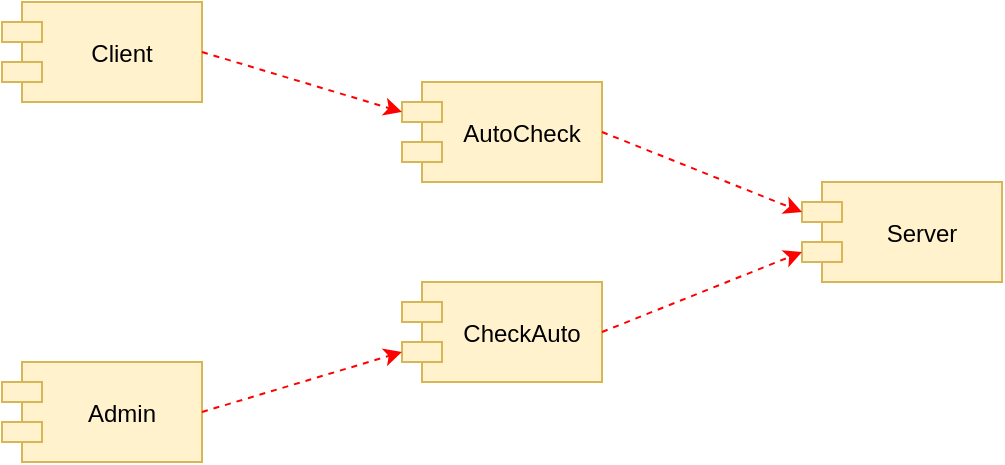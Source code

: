 <mxfile version="13.10.9" type="device" pages="3"><diagram id="MK50_EHIC-LKjxu8Ey-o" name="component"><mxGraphModel dx="868" dy="492" grid="1" gridSize="10" guides="1" tooltips="1" connect="1" arrows="1" fold="1" page="1" pageScale="1" pageWidth="827" pageHeight="1169" math="0" shadow="0"><root><mxCell id="0"/><mxCell id="1" parent="0"/><mxCell id="N4esVMtC-boAhRKSHUFs-1" value="Client" style="shape=module;align=left;spacingLeft=20;align=center;verticalAlign=middle;fillColor=#fff2cc;strokeColor=#d6b656;" parent="1" vertex="1"><mxGeometry x="170" y="170" width="100" height="50" as="geometry"/></mxCell><mxCell id="N4esVMtC-boAhRKSHUFs-3" value="Admin" style="shape=module;align=left;spacingLeft=20;align=center;verticalAlign=middle;fillColor=#fff2cc;strokeColor=#d6b656;" parent="1" vertex="1"><mxGeometry x="170" y="350" width="100" height="50" as="geometry"/></mxCell><mxCell id="N4esVMtC-boAhRKSHUFs-4" value="AutoCheck" style="shape=module;align=left;spacingLeft=20;align=center;verticalAlign=middle;fillColor=#fff2cc;strokeColor=#d6b656;" parent="1" vertex="1"><mxGeometry x="370" y="210" width="100" height="50" as="geometry"/></mxCell><mxCell id="N4esVMtC-boAhRKSHUFs-5" value="CheckAuto" style="shape=module;align=left;spacingLeft=20;align=center;verticalAlign=middle;fillColor=#fff2cc;strokeColor=#d6b656;" parent="1" vertex="1"><mxGeometry x="370" y="310" width="100" height="50" as="geometry"/></mxCell><mxCell id="N4esVMtC-boAhRKSHUFs-7" value="Server" style="shape=module;align=left;spacingLeft=20;align=center;verticalAlign=middle;fillColor=#fff2cc;strokeColor=#d6b656;" parent="1" vertex="1"><mxGeometry x="570" y="260" width="100" height="50" as="geometry"/></mxCell><mxCell id="N4esVMtC-boAhRKSHUFs-8" value="" style="endArrow=classic;html=1;exitX=1;exitY=0.5;exitDx=0;exitDy=0;dashed=1;entryX=0;entryY=0;entryDx=0;entryDy=15;entryPerimeter=0;strokeColor=#FF0000;" parent="1" source="N4esVMtC-boAhRKSHUFs-1" target="N4esVMtC-boAhRKSHUFs-4" edge="1"><mxGeometry width="50" height="50" relative="1" as="geometry"><mxPoint x="390" y="280" as="sourcePoint"/><mxPoint x="440" y="230" as="targetPoint"/></mxGeometry></mxCell><mxCell id="N4esVMtC-boAhRKSHUFs-9" value="" style="endArrow=classic;html=1;exitX=1;exitY=0.5;exitDx=0;exitDy=0;entryX=0;entryY=0;entryDx=0;entryDy=35;entryPerimeter=0;dashed=1;strokeColor=#FF0000;" parent="1" source="N4esVMtC-boAhRKSHUFs-3" target="N4esVMtC-boAhRKSHUFs-5" edge="1"><mxGeometry width="50" height="50" relative="1" as="geometry"><mxPoint x="300" y="360" as="sourcePoint"/><mxPoint x="350" y="310" as="targetPoint"/></mxGeometry></mxCell><mxCell id="N4esVMtC-boAhRKSHUFs-10" value="" style="endArrow=classic;html=1;entryX=0;entryY=0;entryDx=0;entryDy=15;entryPerimeter=0;exitX=1;exitY=0.5;exitDx=0;exitDy=0;dashed=1;strokeColor=#FF0000;" parent="1" source="N4esVMtC-boAhRKSHUFs-4" target="N4esVMtC-boAhRKSHUFs-7" edge="1"><mxGeometry width="50" height="50" relative="1" as="geometry"><mxPoint x="450" y="320" as="sourcePoint"/><mxPoint x="500" y="270" as="targetPoint"/></mxGeometry></mxCell><mxCell id="N4esVMtC-boAhRKSHUFs-11" value="" style="endArrow=classic;html=1;exitX=1;exitY=0.5;exitDx=0;exitDy=0;entryX=0;entryY=0;entryDx=0;entryDy=35;entryPerimeter=0;dashed=1;strokeColor=#FF0000;" parent="1" source="N4esVMtC-boAhRKSHUFs-5" target="N4esVMtC-boAhRKSHUFs-7" edge="1"><mxGeometry width="50" height="50" relative="1" as="geometry"><mxPoint x="450" y="320" as="sourcePoint"/><mxPoint x="500" y="270" as="targetPoint"/></mxGeometry></mxCell></root></mxGraphModel></diagram><diagram id="YO6JrtO_XFubpP6ExsGI" name="comunication"><mxGraphModel dx="1848" dy="579" grid="1" gridSize="10" guides="1" tooltips="1" connect="1" arrows="1" fold="1" page="1" pageScale="1" pageWidth="827" pageHeight="1169" math="0" shadow="0"><root><mxCell id="9bS7nkL-azGNeFXwMK7V-0"/><mxCell id="9bS7nkL-azGNeFXwMK7V-1" parent="9bS7nkL-azGNeFXwMK7V-0"/><mxCell id="9bS7nkL-azGNeFXwMK7V-2" value="Actor" style="shape=umlActor;verticalLabelPosition=bottom;verticalAlign=top;html=1;" vertex="1" parent="9bS7nkL-azGNeFXwMK7V-1"><mxGeometry x="400" y="230" width="30" height="60" as="geometry"/></mxCell><mxCell id="9bS7nkL-azGNeFXwMK7V-3" value="Object" style="html=1;" vertex="1" parent="9bS7nkL-azGNeFXwMK7V-1"><mxGeometry x="590" y="235" width="110" height="50" as="geometry"/></mxCell><mxCell id="9bS7nkL-azGNeFXwMK7V-4" value="" style="line;strokeWidth=1;fillColor=none;align=left;verticalAlign=middle;spacingTop=-1;spacingLeft=3;spacingRight=3;rotatable=0;labelPosition=right;points=[];portConstraint=eastwest;" vertex="1" parent="9bS7nkL-azGNeFXwMK7V-1"><mxGeometry x="430" y="256" width="160" height="8" as="geometry"/></mxCell><mxCell id="9bS7nkL-azGNeFXwMK7V-5" value="1: Message" style="html=1;verticalAlign=bottom;endArrow=block;" edge="1" parent="9bS7nkL-azGNeFXwMK7V-1"><mxGeometry x="-0.2" y="10" width="80" relative="1" as="geometry"><mxPoint x="480" y="250" as="sourcePoint"/><mxPoint x="530" y="250" as="targetPoint"/><mxPoint as="offset"/></mxGeometry></mxCell><mxCell id="9bS7nkL-azGNeFXwMK7V-6" value="Object" style="html=1;" vertex="1" parent="9bS7nkL-azGNeFXwMK7V-1"><mxGeometry x="360" y="420" width="110" height="50" as="geometry"/></mxCell><mxCell id="9bS7nkL-azGNeFXwMK7V-7" value="Object" style="html=1;" vertex="1" parent="9bS7nkL-azGNeFXwMK7V-1"><mxGeometry x="610" y="420" width="110" height="50" as="geometry"/></mxCell><mxCell id="9bS7nkL-azGNeFXwMK7V-8" value="" style="line;strokeWidth=1;fillColor=none;align=left;verticalAlign=middle;spacingTop=-1;spacingLeft=3;spacingRight=3;rotatable=0;labelPosition=right;points=[];portConstraint=eastwest;" vertex="1" parent="9bS7nkL-azGNeFXwMK7V-1"><mxGeometry x="470" y="441" width="140" height="8" as="geometry"/></mxCell><mxCell id="9bS7nkL-azGNeFXwMK7V-9" value="2: Message" style="html=1;verticalAlign=bottom;endArrow=block;" edge="1" parent="9bS7nkL-azGNeFXwMK7V-1"><mxGeometry x="-0.2" y="10" width="80" relative="1" as="geometry"><mxPoint x="515" y="430" as="sourcePoint"/><mxPoint x="565" y="430" as="targetPoint"/><mxPoint as="offset"/></mxGeometry></mxCell><mxCell id="9bS7nkL-azGNeFXwMK7V-10" value="Actor" style="shape=umlActor;verticalLabelPosition=bottom;verticalAlign=top;html=1;" vertex="1" parent="9bS7nkL-azGNeFXwMK7V-1"><mxGeometry x="-260" y="340" width="30" height="60" as="geometry"/></mxCell><mxCell id="9bS7nkL-azGNeFXwMK7V-11" value="Object" style="html=1;" vertex="1" parent="9bS7nkL-azGNeFXwMK7V-1"><mxGeometry x="-70" y="345" width="110" height="50" as="geometry"/></mxCell><mxCell id="9bS7nkL-azGNeFXwMK7V-12" value="" style="line;strokeWidth=1;fillColor=none;align=left;verticalAlign=middle;spacingTop=-1;spacingLeft=3;spacingRight=3;rotatable=0;labelPosition=right;points=[];portConstraint=eastwest;" vertex="1" parent="9bS7nkL-azGNeFXwMK7V-1"><mxGeometry x="-230" y="366" width="160" height="8" as="geometry"/></mxCell><mxCell id="9bS7nkL-azGNeFXwMK7V-13" value="1: Message" style="html=1;verticalAlign=bottom;endArrow=block;" edge="1" parent="9bS7nkL-azGNeFXwMK7V-1"><mxGeometry x="-0.2" y="10" width="80" relative="1" as="geometry"><mxPoint x="-180" y="360" as="sourcePoint"/><mxPoint x="-130" y="360" as="targetPoint"/><mxPoint as="offset"/></mxGeometry></mxCell><mxCell id="9bS7nkL-azGNeFXwMK7V-14" value="Object" style="html=1;" vertex="1" parent="9bS7nkL-azGNeFXwMK7V-1"><mxGeometry x="170" y="345" width="110" height="50" as="geometry"/></mxCell><mxCell id="9bS7nkL-azGNeFXwMK7V-16" value="" style="line;strokeWidth=1;fillColor=none;align=left;verticalAlign=middle;spacingTop=-1;spacingLeft=3;spacingRight=3;rotatable=0;labelPosition=right;points=[];portConstraint=eastwest;" vertex="1" parent="9bS7nkL-azGNeFXwMK7V-1"><mxGeometry x="40" y="366" width="130" height="8" as="geometry"/></mxCell><mxCell id="9bS7nkL-azGNeFXwMK7V-17" value="2: Message" style="html=1;verticalAlign=bottom;endArrow=block;" edge="1" parent="9bS7nkL-azGNeFXwMK7V-1"><mxGeometry x="-0.2" y="10" width="80" relative="1" as="geometry"><mxPoint x="80" y="360" as="sourcePoint"/><mxPoint x="130" y="360" as="targetPoint"/><mxPoint as="offset"/></mxGeometry></mxCell><mxCell id="9bS7nkL-azGNeFXwMK7V-18" value="Client" style="shape=umlActor;verticalLabelPosition=bottom;verticalAlign=top;html=1;" vertex="1" parent="9bS7nkL-azGNeFXwMK7V-1"><mxGeometry x="910" y="990" width="30" height="60" as="geometry"/></mxCell><mxCell id="9bS7nkL-azGNeFXwMK7V-19" value="Admin" style="shape=umlActor;verticalLabelPosition=bottom;verticalAlign=top;html=1;" vertex="1" parent="9bS7nkL-azGNeFXwMK7V-1"><mxGeometry x="-200" y="890" width="30" height="60" as="geometry"/></mxCell><mxCell id="9bS7nkL-azGNeFXwMK7V-20" value="Màn hình chính chứa&lt;br&gt;Extension &lt;br&gt;AutoCheck" style="html=1;fillColor=#dae8fc;strokeColor=#6c8ebf;" vertex="1" parent="9bS7nkL-azGNeFXwMK7V-1"><mxGeometry x="650" y="900" width="140" height="80" as="geometry"/></mxCell><mxCell id="9bS7nkL-azGNeFXwMK7V-21" value="Server" style="html=1;fillColor=#ffe6cc;strokeColor=#d79b00;" vertex="1" parent="9bS7nkL-azGNeFXwMK7V-1"><mxGeometry x="413" y="1030" width="110" height="50" as="geometry"/></mxCell><mxCell id="9bS7nkL-azGNeFXwMK7V-22" value="Màn hình chính chứa &lt;br&gt;Extension &lt;br&gt;CheckAuto" style="html=1;fillColor=#dae8fc;strokeColor=#6c8ebf;" vertex="1" parent="9bS7nkL-azGNeFXwMK7V-1"><mxGeometry x="-60" y="1030" width="130" height="70" as="geometry"/></mxCell><mxCell id="9bS7nkL-azGNeFXwMK7V-23" value="Màn hình chính chứa &lt;br&gt;kết quả&amp;nbsp;" style="html=1;fillColor=#d5e8d4;strokeColor=#82b366;" vertex="1" parent="9bS7nkL-azGNeFXwMK7V-1"><mxGeometry x="150" y="900" width="130" height="70" as="geometry"/></mxCell><mxCell id="9bS7nkL-azGNeFXwMK7V-25" value="" style="line;strokeWidth=1;fillColor=none;align=left;verticalAlign=middle;spacingTop=-1;spacingLeft=3;spacingRight=3;rotatable=0;labelPosition=right;points=[];portConstraint=eastwest;" vertex="1" parent="9bS7nkL-azGNeFXwMK7V-1"><mxGeometry x="-170" y="920" width="320" height="8" as="geometry"/></mxCell><mxCell id="9bS7nkL-azGNeFXwMK7V-30" value="" style="endArrow=none;html=1;exitX=0;exitY=0.25;exitDx=0;exitDy=0;entryX=0.006;entryY=0.901;entryDx=0;entryDy=0;entryPerimeter=0;" edge="1" parent="9bS7nkL-azGNeFXwMK7V-1" source="9bS7nkL-azGNeFXwMK7V-22" target="9bS7nkL-azGNeFXwMK7V-25"><mxGeometry width="50" height="50" relative="1" as="geometry"><mxPoint x="-40" y="970" as="sourcePoint"/><mxPoint x="10" y="920" as="targetPoint"/></mxGeometry></mxCell><mxCell id="9bS7nkL-azGNeFXwMK7V-31" value="" style="endArrow=none;html=1;entryX=0;entryY=0.5;entryDx=0;entryDy=0;" edge="1" parent="9bS7nkL-azGNeFXwMK7V-1" target="9bS7nkL-azGNeFXwMK7V-21"><mxGeometry width="50" height="50" relative="1" as="geometry"><mxPoint x="70" y="1055" as="sourcePoint"/><mxPoint x="410" y="1035" as="targetPoint"/></mxGeometry></mxCell><mxCell id="9bS7nkL-azGNeFXwMK7V-32" value="3: click vào nút load" style="html=1;verticalAlign=bottom;endArrow=block;" edge="1" parent="9bS7nkL-azGNeFXwMK7V-1"><mxGeometry x="1" y="28" width="80" relative="1" as="geometry"><mxPoint x="-110" y="980" as="sourcePoint"/><mxPoint x="-70" y="1020" as="targetPoint"/><mxPoint as="offset"/></mxGeometry></mxCell><mxCell id="9bS7nkL-azGNeFXwMK7V-33" value="6: trả kết quả" style="html=1;verticalAlign=bottom;endArrow=block;" edge="1" parent="9bS7nkL-azGNeFXwMK7V-1"><mxGeometry x="-0.25" y="-20" width="80" relative="1" as="geometry"><mxPoint x="20" y="910" as="sourcePoint"/><mxPoint x="-60" y="910" as="targetPoint"/><mxPoint x="1" as="offset"/></mxGeometry></mxCell><mxCell id="9bS7nkL-azGNeFXwMK7V-34" value="4: gửi yêu cầu lên server" style="html=1;verticalAlign=bottom;endArrow=block;" edge="1" parent="9bS7nkL-azGNeFXwMK7V-1"><mxGeometry x="0.111" y="10" width="80" relative="1" as="geometry"><mxPoint x="210" y="1040" as="sourcePoint"/><mxPoint x="300" y="1040" as="targetPoint"/><mxPoint as="offset"/></mxGeometry></mxCell><mxCell id="9bS7nkL-azGNeFXwMK7V-35" value="" style="endArrow=none;html=1;exitX=1;exitY=0.5;exitDx=0;exitDy=0;" edge="1" parent="9bS7nkL-azGNeFXwMK7V-1" source="9bS7nkL-azGNeFXwMK7V-20" target="9bS7nkL-azGNeFXwMK7V-18"><mxGeometry width="50" height="50" relative="1" as="geometry"><mxPoint x="800" y="980" as="sourcePoint"/><mxPoint x="850" y="930" as="targetPoint"/></mxGeometry></mxCell><mxCell id="9bS7nkL-azGNeFXwMK7V-37" value="1: nhập dữ liệu vào extension" style="html=1;verticalAlign=bottom;endArrow=block;" edge="1" parent="9bS7nkL-azGNeFXwMK7V-1"><mxGeometry x="-0.8" y="-31" width="80" relative="1" as="geometry"><mxPoint x="880" y="980" as="sourcePoint"/><mxPoint x="827" y="950" as="targetPoint"/><mxPoint as="offset"/></mxGeometry></mxCell><mxCell id="9bS7nkL-azGNeFXwMK7V-38" value="" style="endArrow=none;html=1;exitX=1;exitY=0.25;exitDx=0;exitDy=0;" edge="1" parent="9bS7nkL-azGNeFXwMK7V-1" source="9bS7nkL-azGNeFXwMK7V-21"><mxGeometry width="50" height="50" relative="1" as="geometry"><mxPoint x="600" y="1000" as="sourcePoint"/><mxPoint x="650" y="950" as="targetPoint"/></mxGeometry></mxCell><mxCell id="9bS7nkL-azGNeFXwMK7V-39" value="2: gửi và lưu dữ liệu vào server" style="html=1;verticalAlign=bottom;endArrow=block;" edge="1" parent="9bS7nkL-azGNeFXwMK7V-1"><mxGeometry x="0.154" y="-28" width="80" relative="1" as="geometry"><mxPoint x="610" y="960" as="sourcePoint"/><mxPoint x="550" y="1000" as="targetPoint"/><mxPoint as="offset"/></mxGeometry></mxCell><mxCell id="9bS7nkL-azGNeFXwMK7V-40" value="5: dữ liệu trả về màn hình kết quả&amp;nbsp;" style="html=1;verticalAlign=bottom;endArrow=block;" edge="1" parent="9bS7nkL-azGNeFXwMK7V-1"><mxGeometry x="-1" y="-16" width="80" relative="1" as="geometry"><mxPoint x="407" y="1000" as="sourcePoint"/><mxPoint x="360" y="970" as="targetPoint"/><mxPoint x="4" y="3" as="offset"/></mxGeometry></mxCell><mxCell id="9bS7nkL-azGNeFXwMK7V-41" value="" style="endArrow=none;html=1;entryX=0.25;entryY=0;entryDx=0;entryDy=0;exitX=1;exitY=0.5;exitDx=0;exitDy=0;" edge="1" parent="9bS7nkL-azGNeFXwMK7V-1" source="9bS7nkL-azGNeFXwMK7V-23" target="9bS7nkL-azGNeFXwMK7V-21"><mxGeometry width="50" height="50" relative="1" as="geometry"><mxPoint x="250" y="980" as="sourcePoint"/><mxPoint x="300" y="930" as="targetPoint"/></mxGeometry></mxCell></root></mxGraphModel></diagram><diagram id="HRNJWxPmQ49gaINYy8i6" name="class"><mxGraphModel dx="1736" dy="984" grid="1" gridSize="10" guides="1" tooltips="1" connect="1" arrows="1" fold="1" page="1" pageScale="1" pageWidth="827" pageHeight="1169" math="0" shadow="0"><root><mxCell id="BM9dJ-BABiistfWbPe1k-0"/><mxCell id="BM9dJ-BABiistfWbPe1k-1" parent="BM9dJ-BABiistfWbPe1k-0"/><mxCell id="BM9dJ-BABiistfWbPe1k-2" value="Bank" style="swimlane;fontStyle=1;align=center;verticalAlign=top;childLayout=stackLayout;horizontal=1;startSize=26;horizontalStack=0;resizeParent=1;resizeParentMax=0;resizeLast=0;collapsible=1;marginBottom=0;fillColor=#fff2cc;strokeColor=#d6b656;" vertex="1" parent="BM9dJ-BABiistfWbPe1k-1"><mxGeometry x="80" y="110" width="160" height="86" as="geometry"/></mxCell><mxCell id="BM9dJ-BABiistfWbPe1k-3" value="+ BankId: char&#10;+ Location: char" style="text;strokeColor=#d6b656;fillColor=#fff2cc;align=left;verticalAlign=top;spacingLeft=4;spacingRight=4;overflow=hidden;rotatable=0;points=[[0,0.5],[1,0.5]];portConstraint=eastwest;" vertex="1" parent="BM9dJ-BABiistfWbPe1k-2"><mxGeometry y="26" width="160" height="34" as="geometry"/></mxCell><mxCell id="BM9dJ-BABiistfWbPe1k-5" value="+ Manages()" style="text;strokeColor=#d6b656;fillColor=#fff2cc;align=left;verticalAlign=top;spacingLeft=4;spacingRight=4;overflow=hidden;rotatable=0;points=[[0,0.5],[1,0.5]];portConstraint=eastwest;" vertex="1" parent="BM9dJ-BABiistfWbPe1k-2"><mxGeometry y="60" width="160" height="26" as="geometry"/></mxCell><mxCell id="BM9dJ-BABiistfWbPe1k-6" value="Debit Card" style="swimlane;fontStyle=1;align=center;verticalAlign=top;childLayout=stackLayout;horizontal=1;startSize=26;horizontalStack=0;resizeParent=1;resizeParentMax=0;resizeLast=0;collapsible=1;marginBottom=0;fillColor=#fff2cc;strokeColor=#d6b656;" vertex="1" parent="BM9dJ-BABiistfWbPe1k-1"><mxGeometry x="80" y="390" width="160" height="86" as="geometry"/></mxCell><mxCell id="BM9dJ-BABiistfWbPe1k-7" value="+ Card No: char&#10;+ Owend By: char" style="text;strokeColor=#d6b656;fillColor=#fff2cc;align=left;verticalAlign=top;spacingLeft=4;spacingRight=4;overflow=hidden;rotatable=0;points=[[0,0.5],[1,0.5]];portConstraint=eastwest;" vertex="1" parent="BM9dJ-BABiistfWbPe1k-6"><mxGeometry y="26" width="160" height="34" as="geometry"/></mxCell><mxCell id="BM9dJ-BABiistfWbPe1k-8" value="+ Access()" style="text;strokeColor=#d6b656;fillColor=#fff2cc;align=left;verticalAlign=top;spacingLeft=4;spacingRight=4;overflow=hidden;rotatable=0;points=[[0,0.5],[1,0.5]];portConstraint=eastwest;" vertex="1" parent="BM9dJ-BABiistfWbPe1k-6"><mxGeometry y="60" width="160" height="26" as="geometry"/></mxCell><mxCell id="BM9dJ-BABiistfWbPe1k-9" value="Customer" style="swimlane;fontStyle=1;align=center;verticalAlign=top;childLayout=stackLayout;horizontal=1;startSize=26;horizontalStack=0;resizeParent=1;resizeParentMax=0;resizeLast=0;collapsible=1;marginBottom=0;fillColor=#fff2cc;strokeColor=#d6b656;" vertex="1" parent="BM9dJ-BABiistfWbPe1k-1"><mxGeometry x="450" y="220" width="160" height="106" as="geometry"/></mxCell><mxCell id="BM9dJ-BABiistfWbPe1k-10" value="+ Id: char&#10;+ Name: char&#10;+ Address:char" style="text;strokeColor=#d6b656;fillColor=#fff2cc;align=left;verticalAlign=top;spacingLeft=4;spacingRight=4;overflow=hidden;rotatable=0;points=[[0,0.5],[1,0.5]];portConstraint=eastwest;" vertex="1" parent="BM9dJ-BABiistfWbPe1k-9"><mxGeometry y="26" width="160" height="54" as="geometry"/></mxCell><mxCell id="BM9dJ-BABiistfWbPe1k-11" value="" style="text;strokeColor=#d6b656;fillColor=#fff2cc;align=left;verticalAlign=top;spacingLeft=4;spacingRight=4;overflow=hidden;rotatable=0;points=[[0,0.5],[1,0.5]];portConstraint=eastwest;" vertex="1" parent="BM9dJ-BABiistfWbPe1k-9"><mxGeometry y="80" width="160" height="26" as="geometry"/></mxCell><mxCell id="BM9dJ-BABiistfWbPe1k-12" value="Account" style="swimlane;fontStyle=1;align=center;verticalAlign=top;childLayout=stackLayout;horizontal=1;startSize=26;horizontalStack=0;resizeParent=1;resizeParentMax=0;resizeLast=0;collapsible=1;marginBottom=0;fillColor=#fff2cc;strokeColor=#d6b656;" vertex="1" parent="BM9dJ-BABiistfWbPe1k-1"><mxGeometry x="450" y="400" width="160" height="120" as="geometry"/></mxCell><mxCell id="BM9dJ-BABiistfWbPe1k-13" value="+ Type: char&#10;+ Owend By: char&#10;+ Brandlocation: char" style="text;strokeColor=#d6b656;fillColor=#fff2cc;align=left;verticalAlign=top;spacingLeft=4;spacingRight=4;overflow=hidden;rotatable=0;points=[[0,0.5],[1,0.5]];portConstraint=eastwest;" vertex="1" parent="BM9dJ-BABiistfWbPe1k-12"><mxGeometry y="26" width="160" height="54" as="geometry"/></mxCell><mxCell id="BM9dJ-BABiistfWbPe1k-14" value="+ Withdraw()&#10;+ DepositCash()" style="text;strokeColor=#d6b656;fillColor=#fff2cc;align=left;verticalAlign=top;spacingLeft=4;spacingRight=4;overflow=hidden;rotatable=0;points=[[0,0.5],[1,0.5]];portConstraint=eastwest;" vertex="1" parent="BM9dJ-BABiistfWbPe1k-12"><mxGeometry y="80" width="160" height="40" as="geometry"/></mxCell><mxCell id="BM9dJ-BABiistfWbPe1k-16" value="Current Acccount" style="swimlane;fontStyle=1;align=center;verticalAlign=top;childLayout=stackLayout;horizontal=1;startSize=26;horizontalStack=0;resizeParent=1;resizeParentMax=0;resizeLast=0;collapsible=1;marginBottom=0;fillColor=#fff2cc;strokeColor=#d6b656;" vertex="1" parent="BM9dJ-BABiistfWbPe1k-1"><mxGeometry x="334" y="610" width="160" height="86" as="geometry"/></mxCell><mxCell id="BM9dJ-BABiistfWbPe1k-17" value="+ Acc No: char&#10;+ Balance: float" style="text;strokeColor=#d6b656;fillColor=#fff2cc;align=left;verticalAlign=top;spacingLeft=4;spacingRight=4;overflow=hidden;rotatable=0;points=[[0,0.5],[1,0.5]];portConstraint=eastwest;" vertex="1" parent="BM9dJ-BABiistfWbPe1k-16"><mxGeometry y="26" width="160" height="34" as="geometry"/></mxCell><mxCell id="BM9dJ-BABiistfWbPe1k-18" value="" style="text;strokeColor=#d6b656;fillColor=#fff2cc;align=left;verticalAlign=top;spacingLeft=4;spacingRight=4;overflow=hidden;rotatable=0;points=[[0,0.5],[1,0.5]];portConstraint=eastwest;" vertex="1" parent="BM9dJ-BABiistfWbPe1k-16"><mxGeometry y="60" width="160" height="26" as="geometry"/></mxCell><mxCell id="BM9dJ-BABiistfWbPe1k-19" value="Saving Account" style="swimlane;fontStyle=1;align=center;verticalAlign=top;childLayout=stackLayout;horizontal=1;startSize=26;horizontalStack=0;resizeParent=1;resizeParentMax=0;resizeLast=0;collapsible=1;marginBottom=0;fillColor=#fff2cc;strokeColor=#d6b656;" vertex="1" parent="BM9dJ-BABiistfWbPe1k-1"><mxGeometry x="540" y="610" width="160" height="86" as="geometry"/></mxCell><mxCell id="BM9dJ-BABiistfWbPe1k-20" value="+ Acc No: char&#10;+ Balance: float" style="text;strokeColor=#d6b656;fillColor=#fff2cc;align=left;verticalAlign=top;spacingLeft=4;spacingRight=4;overflow=hidden;rotatable=0;points=[[0,0.5],[1,0.5]];portConstraint=eastwest;" vertex="1" parent="BM9dJ-BABiistfWbPe1k-19"><mxGeometry y="26" width="160" height="34" as="geometry"/></mxCell><mxCell id="BM9dJ-BABiistfWbPe1k-21" value="" style="text;strokeColor=#d6b656;fillColor=#fff2cc;align=left;verticalAlign=top;spacingLeft=4;spacingRight=4;overflow=hidden;rotatable=0;points=[[0,0.5],[1,0.5]];portConstraint=eastwest;" vertex="1" parent="BM9dJ-BABiistfWbPe1k-19"><mxGeometry y="60" width="160" height="26" as="geometry"/></mxCell><mxCell id="BM9dJ-BABiistfWbPe1k-23" value="ATM info" style="swimlane;fontStyle=1;align=center;verticalAlign=top;childLayout=stackLayout;horizontal=1;startSize=26;horizontalStack=0;resizeParent=1;resizeParentMax=0;resizeLast=0;collapsible=1;marginBottom=0;fillColor=#fff2cc;strokeColor=#d6b656;" vertex="1" parent="BM9dJ-BABiistfWbPe1k-1"><mxGeometry x="1030" y="110" width="160" height="86" as="geometry"/></mxCell><mxCell id="BM9dJ-BABiistfWbPe1k-24" value="+ Location: char" style="text;strokeColor=#d6b656;fillColor=#fff2cc;align=left;verticalAlign=top;spacingLeft=4;spacingRight=4;overflow=hidden;rotatable=0;points=[[0,0.5],[1,0.5]];portConstraint=eastwest;" vertex="1" parent="BM9dJ-BABiistfWbPe1k-23"><mxGeometry y="26" width="160" height="34" as="geometry"/></mxCell><mxCell id="BM9dJ-BABiistfWbPe1k-25" value="+ Trancation()" style="text;strokeColor=#d6b656;fillColor=#fff2cc;align=left;verticalAlign=top;spacingLeft=4;spacingRight=4;overflow=hidden;rotatable=0;points=[[0,0.5],[1,0.5]];portConstraint=eastwest;" vertex="1" parent="BM9dJ-BABiistfWbPe1k-23"><mxGeometry y="60" width="160" height="26" as="geometry"/></mxCell><mxCell id="BM9dJ-BABiistfWbPe1k-26" value="ATM trancation" style="swimlane;fontStyle=1;align=center;verticalAlign=top;childLayout=stackLayout;horizontal=1;startSize=26;horizontalStack=0;resizeParent=1;resizeParentMax=0;resizeLast=0;collapsible=1;marginBottom=0;fillColor=#fff2cc;strokeColor=#d6b656;" vertex="1" parent="BM9dJ-BABiistfWbPe1k-1"><mxGeometry x="1150" y="320" width="160" height="106" as="geometry"/></mxCell><mxCell id="BM9dJ-BABiistfWbPe1k-27" value="+ Trancation Id: char&#10;+ Date: date&#10;+ Account: Interger" style="text;strokeColor=#d6b656;fillColor=#fff2cc;align=left;verticalAlign=top;spacingLeft=4;spacingRight=4;overflow=hidden;rotatable=0;points=[[0,0.5],[1,0.5]];portConstraint=eastwest;" vertex="1" parent="BM9dJ-BABiistfWbPe1k-26"><mxGeometry y="26" width="160" height="54" as="geometry"/></mxCell><mxCell id="BM9dJ-BABiistfWbPe1k-28" value="+ Modify()" style="text;strokeColor=#d6b656;fillColor=#fff2cc;align=left;verticalAlign=top;spacingLeft=4;spacingRight=4;overflow=hidden;rotatable=0;points=[[0,0.5],[1,0.5]];portConstraint=eastwest;" vertex="1" parent="BM9dJ-BABiistfWbPe1k-26"><mxGeometry y="80" width="160" height="26" as="geometry"/></mxCell><mxCell id="BM9dJ-BABiistfWbPe1k-32" value="Withdraw trancation" style="swimlane;fontStyle=1;align=center;verticalAlign=top;childLayout=stackLayout;horizontal=1;startSize=26;horizontalStack=0;resizeParent=1;resizeParentMax=0;resizeLast=0;collapsible=1;marginBottom=0;fillColor=#fff2cc;strokeColor=#d6b656;" vertex="1" parent="BM9dJ-BABiistfWbPe1k-1"><mxGeometry x="850" y="532" width="160" height="106" as="geometry"/></mxCell><mxCell id="BM9dJ-BABiistfWbPe1k-33" value="&#10;+ Account: Interger" style="text;strokeColor=#d6b656;fillColor=#fff2cc;align=left;verticalAlign=top;spacingLeft=4;spacingRight=4;overflow=hidden;rotatable=0;points=[[0,0.5],[1,0.5]];portConstraint=eastwest;" vertex="1" parent="BM9dJ-BABiistfWbPe1k-32"><mxGeometry y="26" width="160" height="54" as="geometry"/></mxCell><mxCell id="BM9dJ-BABiistfWbPe1k-34" value="+ withdrawMoney()" style="text;strokeColor=#d6b656;fillColor=#fff2cc;align=left;verticalAlign=top;spacingLeft=4;spacingRight=4;overflow=hidden;rotatable=0;points=[[0,0.5],[1,0.5]];portConstraint=eastwest;" vertex="1" parent="BM9dJ-BABiistfWbPe1k-32"><mxGeometry y="80" width="160" height="26" as="geometry"/></mxCell><mxCell id="BM9dJ-BABiistfWbPe1k-36" value="Tranfer Money" style="swimlane;fontStyle=1;align=center;verticalAlign=top;childLayout=stackLayout;horizontal=1;startSize=26;horizontalStack=0;resizeParent=1;resizeParentMax=0;resizeLast=0;collapsible=1;marginBottom=0;fillColor=#fff2cc;strokeColor=#d6b656;" vertex="1" parent="BM9dJ-BABiistfWbPe1k-1"><mxGeometry x="1050" y="532" width="160" height="106" as="geometry"/></mxCell><mxCell id="BM9dJ-BABiistfWbPe1k-37" value="+ Account: Interger&#10;+ Acc No: char" style="text;strokeColor=#d6b656;fillColor=#fff2cc;align=left;verticalAlign=top;spacingLeft=4;spacingRight=4;overflow=hidden;rotatable=0;points=[[0,0.5],[1,0.5]];portConstraint=eastwest;" vertex="1" parent="BM9dJ-BABiistfWbPe1k-36"><mxGeometry y="26" width="160" height="54" as="geometry"/></mxCell><mxCell id="BM9dJ-BABiistfWbPe1k-38" value="+ tranderAccount()" style="text;strokeColor=#d6b656;fillColor=#fff2cc;align=left;verticalAlign=top;spacingLeft=4;spacingRight=4;overflow=hidden;rotatable=0;points=[[0,0.5],[1,0.5]];portConstraint=eastwest;" vertex="1" parent="BM9dJ-BABiistfWbPe1k-36"><mxGeometry y="80" width="160" height="26" as="geometry"/></mxCell><mxCell id="BM9dJ-BABiistfWbPe1k-39" value="Chage Pin" style="swimlane;fontStyle=1;align=center;verticalAlign=top;childLayout=stackLayout;horizontal=1;startSize=26;horizontalStack=0;resizeParent=1;resizeParentMax=0;resizeLast=0;collapsible=1;marginBottom=0;fillColor=#fff2cc;strokeColor=#d6b656;" vertex="1" parent="BM9dJ-BABiistfWbPe1k-1"><mxGeometry x="1241" y="532" width="160" height="106" as="geometry"/></mxCell><mxCell id="BM9dJ-BABiistfWbPe1k-40" value="+ Old Pin: interger&#10;+ New Pin: interger" style="text;strokeColor=#d6b656;fillColor=#fff2cc;align=left;verticalAlign=top;spacingLeft=4;spacingRight=4;overflow=hidden;rotatable=0;points=[[0,0.5],[1,0.5]];portConstraint=eastwest;" vertex="1" parent="BM9dJ-BABiistfWbPe1k-39"><mxGeometry y="26" width="160" height="54" as="geometry"/></mxCell><mxCell id="BM9dJ-BABiistfWbPe1k-41" value="+ ChangePin()" style="text;strokeColor=#d6b656;fillColor=#fff2cc;align=left;verticalAlign=top;spacingLeft=4;spacingRight=4;overflow=hidden;rotatable=0;points=[[0,0.5],[1,0.5]];portConstraint=eastwest;" vertex="1" parent="BM9dJ-BABiistfWbPe1k-39"><mxGeometry y="80" width="160" height="26" as="geometry"/></mxCell><mxCell id="BM9dJ-BABiistfWbPe1k-42" value="Check Balance" style="swimlane;fontStyle=1;align=center;verticalAlign=top;childLayout=stackLayout;horizontal=1;startSize=26;horizontalStack=0;resizeParent=1;resizeParentMax=0;resizeLast=0;collapsible=1;marginBottom=0;fillColor=#fff2cc;strokeColor=#d6b656;" vertex="1" parent="BM9dJ-BABiistfWbPe1k-1"><mxGeometry x="1430" y="532" width="160" height="106" as="geometry"/></mxCell><mxCell id="BM9dJ-BABiistfWbPe1k-43" value="+query: char" style="text;strokeColor=#d6b656;fillColor=#fff2cc;align=left;verticalAlign=top;spacingLeft=4;spacingRight=4;overflow=hidden;rotatable=0;points=[[0,0.5],[1,0.5]];portConstraint=eastwest;" vertex="1" parent="BM9dJ-BABiistfWbPe1k-42"><mxGeometry y="26" width="160" height="54" as="geometry"/></mxCell><mxCell id="BM9dJ-BABiistfWbPe1k-44" value="+queryProcessing()" style="text;strokeColor=#d6b656;fillColor=#fff2cc;align=left;verticalAlign=top;spacingLeft=4;spacingRight=4;overflow=hidden;rotatable=0;points=[[0,0.5],[1,0.5]];portConstraint=eastwest;" vertex="1" parent="BM9dJ-BABiistfWbPe1k-42"><mxGeometry y="80" width="160" height="26" as="geometry"/></mxCell><mxCell id="BM9dJ-BABiistfWbPe1k-45" value="" style="endArrow=block;html=1;exitX=0.5;exitY=0;exitDx=0;exitDy=0;entryX=0.174;entryY=0.966;entryDx=0;entryDy=0;entryPerimeter=0;endFill=0;strokeColor=#FF3333;" edge="1" parent="BM9dJ-BABiistfWbPe1k-1" source="BM9dJ-BABiistfWbPe1k-32" target="BM9dJ-BABiistfWbPe1k-28"><mxGeometry width="50" height="50" relative="1" as="geometry"><mxPoint x="820" y="360" as="sourcePoint"/><mxPoint x="870" y="310" as="targetPoint"/></mxGeometry></mxCell><mxCell id="BM9dJ-BABiistfWbPe1k-46" value="" style="endArrow=block;html=1;exitX=0.463;exitY=0.009;exitDx=0;exitDy=0;entryX=0.438;entryY=1;entryDx=0;entryDy=0;entryPerimeter=0;endFill=0;exitPerimeter=0;strokeColor=#FF3333;" edge="1" parent="BM9dJ-BABiistfWbPe1k-1" source="BM9dJ-BABiistfWbPe1k-36" target="BM9dJ-BABiistfWbPe1k-28"><mxGeometry width="50" height="50" relative="1" as="geometry"><mxPoint x="940" y="542" as="sourcePoint"/><mxPoint x="1178" y="408.99" as="targetPoint"/></mxGeometry></mxCell><mxCell id="BM9dJ-BABiistfWbPe1k-47" value="" style="endArrow=block;html=1;exitX=0.5;exitY=0;exitDx=0;exitDy=0;entryX=0.5;entryY=1;entryDx=0;entryDy=0;endFill=0;strokeWidth=1;jumpSize=6;strokeColor=#FF3333;" edge="1" parent="BM9dJ-BABiistfWbPe1k-1" source="BM9dJ-BABiistfWbPe1k-39" target="BM9dJ-BABiistfWbPe1k-26"><mxGeometry width="50" height="50" relative="1" as="geometry"><mxPoint x="950" y="552" as="sourcePoint"/><mxPoint x="1188" y="418.99" as="targetPoint"/></mxGeometry></mxCell><mxCell id="BM9dJ-BABiistfWbPe1k-48" value="" style="endArrow=block;html=1;exitX=0.25;exitY=0;exitDx=0;exitDy=0;entryX=0.75;entryY=1;entryDx=0;entryDy=0;endFill=0;strokeColor=#FF3333;" edge="1" parent="BM9dJ-BABiistfWbPe1k-1" source="BM9dJ-BABiistfWbPe1k-42" target="BM9dJ-BABiistfWbPe1k-26"><mxGeometry width="50" height="50" relative="1" as="geometry"><mxPoint x="1362" y="532" as="sourcePoint"/><mxPoint x="1241" y="396" as="targetPoint"/></mxGeometry></mxCell><mxCell id="BM9dJ-BABiistfWbPe1k-49" value="" style="endArrow=none;html=1;strokeColor=#FF3333;strokeWidth=1;entryX=0.5;entryY=1;entryDx=0;entryDy=0;exitX=0.5;exitY=0;exitDx=0;exitDy=0;" edge="1" parent="BM9dJ-BABiistfWbPe1k-1" source="BM9dJ-BABiistfWbPe1k-26" target="BM9dJ-BABiistfWbPe1k-23"><mxGeometry width="50" height="50" relative="1" as="geometry"><mxPoint x="1130" y="298" as="sourcePoint"/><mxPoint x="1180" y="248" as="targetPoint"/></mxGeometry></mxCell><mxCell id="BM9dJ-BABiistfWbPe1k-52" value="" style="endArrow=none;html=1;strokeColor=#FF3333;strokeWidth=1;exitX=1;exitY=0.5;exitDx=0;exitDy=0;entryX=0;entryY=0.5;entryDx=0;entryDy=0;" edge="1" parent="BM9dJ-BABiistfWbPe1k-1" source="BM9dJ-BABiistfWbPe1k-3" target="BM9dJ-BABiistfWbPe1k-24"><mxGeometry width="50" height="50" relative="1" as="geometry"><mxPoint x="620" y="270" as="sourcePoint"/><mxPoint x="670" y="220" as="targetPoint"/></mxGeometry></mxCell><mxCell id="BM9dJ-BABiistfWbPe1k-53" value="" style="endArrow=none;html=1;strokeColor=#FF3333;strokeWidth=1;entryX=1;entryY=0.75;entryDx=0;entryDy=0;exitX=0;exitY=0.5;exitDx=0;exitDy=0;" edge="1" parent="BM9dJ-BABiistfWbPe1k-1" source="BM9dJ-BABiistfWbPe1k-10" target="BM9dJ-BABiistfWbPe1k-2"><mxGeometry width="50" height="50" relative="1" as="geometry"><mxPoint x="620" y="270" as="sourcePoint"/><mxPoint x="670" y="220" as="targetPoint"/></mxGeometry></mxCell><mxCell id="BM9dJ-BABiistfWbPe1k-54" value="" style="endArrow=none;html=1;strokeColor=#FF3333;strokeWidth=1;entryX=0.5;entryY=0;entryDx=0;entryDy=0;exitX=0.512;exitY=1.124;exitDx=0;exitDy=0;exitPerimeter=0;" edge="1" parent="BM9dJ-BABiistfWbPe1k-1" source="BM9dJ-BABiistfWbPe1k-11" target="BM9dJ-BABiistfWbPe1k-12"><mxGeometry width="50" height="50" relative="1" as="geometry"><mxPoint x="620" y="270" as="sourcePoint"/><mxPoint x="670" y="220" as="targetPoint"/></mxGeometry></mxCell><mxCell id="BM9dJ-BABiistfWbPe1k-55" value="" style="endArrow=none;html=1;strokeColor=#FF3333;strokeWidth=1;entryX=-0.017;entryY=0.997;entryDx=0;entryDy=0;entryPerimeter=0;exitX=1;exitY=0.5;exitDx=0;exitDy=0;" edge="1" parent="BM9dJ-BABiistfWbPe1k-1" source="BM9dJ-BABiistfWbPe1k-6" target="BM9dJ-BABiistfWbPe1k-10"><mxGeometry width="50" height="50" relative="1" as="geometry"><mxPoint x="620" y="270" as="sourcePoint"/><mxPoint x="670" y="220" as="targetPoint"/></mxGeometry></mxCell><mxCell id="BM9dJ-BABiistfWbPe1k-56" value="" style="endArrow=none;html=1;strokeColor=#FF3333;strokeWidth=1;exitX=1;exitY=0.5;exitDx=0;exitDy=0;entryX=0;entryY=0.5;entryDx=0;entryDy=0;" edge="1" parent="BM9dJ-BABiistfWbPe1k-1" source="BM9dJ-BABiistfWbPe1k-8" target="BM9dJ-BABiistfWbPe1k-13"><mxGeometry width="50" height="50" relative="1" as="geometry"><mxPoint x="620" y="390" as="sourcePoint"/><mxPoint x="670" y="340" as="targetPoint"/></mxGeometry></mxCell><mxCell id="BM9dJ-BABiistfWbPe1k-58" value="" style="endArrow=block;html=1;exitX=0.5;exitY=0;exitDx=0;exitDy=0;endFill=0;strokeColor=#FF3333;entryX=0.23;entryY=1.089;entryDx=0;entryDy=0;entryPerimeter=0;" edge="1" parent="BM9dJ-BABiistfWbPe1k-1" source="BM9dJ-BABiistfWbPe1k-16" target="BM9dJ-BABiistfWbPe1k-14"><mxGeometry width="50" height="50" relative="1" as="geometry"><mxPoint x="270" y="638.44" as="sourcePoint"/><mxPoint x="518" y="532" as="targetPoint"/></mxGeometry></mxCell><mxCell id="BM9dJ-BABiistfWbPe1k-59" value="" style="endArrow=block;html=1;exitX=0.5;exitY=0;exitDx=0;exitDy=0;entryX=0.752;entryY=1.061;entryDx=0;entryDy=0;entryPerimeter=0;endFill=0;strokeColor=#FF3333;" edge="1" parent="BM9dJ-BABiistfWbPe1k-1" source="BM9dJ-BABiistfWbPe1k-19" target="BM9dJ-BABiistfWbPe1k-14"><mxGeometry width="50" height="50" relative="1" as="geometry"><mxPoint x="670" y="566.88" as="sourcePoint"/><mxPoint x="917.84" y="459.996" as="targetPoint"/></mxGeometry></mxCell><mxCell id="BM9dJ-BABiistfWbPe1k-60" value="" style="endArrow=classic;html=1;strokeColor=#FF3333;strokeWidth=1;entryX=1;entryY=0.5;entryDx=0;entryDy=0;" edge="1" parent="BM9dJ-BABiistfWbPe1k-1" target="BM9dJ-BABiistfWbPe1k-12"><mxGeometry width="50" height="50" relative="1" as="geometry"><mxPoint x="1150" y="380" as="sourcePoint"/><mxPoint x="780" y="280" as="targetPoint"/></mxGeometry></mxCell><mxCell id="BM9dJ-BABiistfWbPe1k-61" value="" style="endArrow=none;html=1;strokeColor=#FF3333;strokeWidth=1;entryX=0.5;entryY=1;entryDx=0;entryDy=0;exitX=0.5;exitY=0;exitDx=0;exitDy=0;" edge="1" parent="BM9dJ-BABiistfWbPe1k-1" source="BM9dJ-BABiistfWbPe1k-6" target="BM9dJ-BABiistfWbPe1k-2"><mxGeometry width="50" height="50" relative="1" as="geometry"><mxPoint x="640" y="320" as="sourcePoint"/><mxPoint x="690" y="270" as="targetPoint"/></mxGeometry></mxCell></root></mxGraphModel></diagram></mxfile>